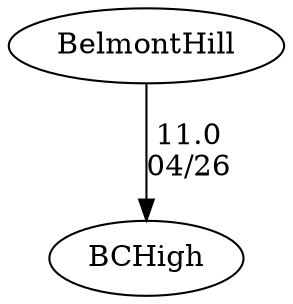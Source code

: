 digraph boys4eightsBelmontHill {BelmontHill [URL="boys4eightsBelmontHillBelmontHill.html"];BCHigh [URL="boys4eightsBelmontHillBCHigh.html"];BelmontHill -> BCHigh[label="11.0
04/26", weight="89", tooltip="NEIRA Boys Eights,St. Paul's vs BC High, Belmont Hill			
Distance: 1250 m Conditions: Cross/headwind ~10mph Comments: Crews in the 2V, 3V, and 4V races started slightly past the line. Belmont Hill and BC High lower boats raced in eights. Thank you to St. Paul's for making the trip: a great afternoon of racing!
None", URL="http://www.row2k.com/results/resultspage.cfm?UID=142B4941939634305C63425CF5FF798E&cat=1", random="random"]}